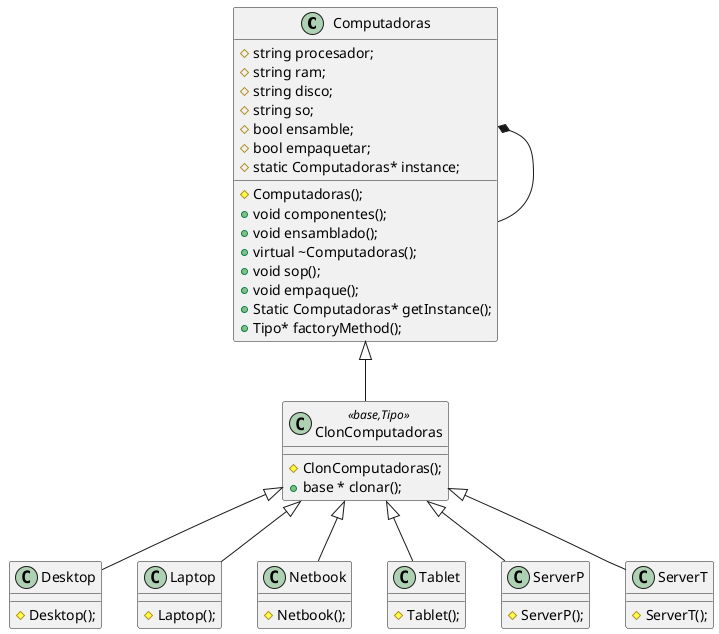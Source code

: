 @startuml

class Computadoras{
		#string procesador;
		#string ram;
		#string disco;
		#string so;
		#bool ensamble;
		#bool empaquetar;
		#static Computadoras* instance;
		#Computadoras();
		+void componentes();
		+void ensamblado();
		+virtual ~Computadoras();
		+void sop();
		+void empaque();
		+Static Computadoras* getInstance();
		+Tipo* factoryMethod();
}


class ClonComputadoras<<base,Tipo>>{
	#ClonComputadoras();
	+base * clonar();
}


class Desktop{
	#Desktop();
}

class Laptop{
		#Laptop();
}

class Netbook{
	#Netbook();
}

class Tablet{
	#Tablet();
}

class ServerP{
	#ServerP();
}

class ServerT{
	#ServerT();
}

ClonComputadoras <|-- Laptop
ClonComputadoras <|-- Desktop
ClonComputadoras <|-- Netbook
ClonComputadoras <|-- Tablet
ClonComputadoras <|-- ServerP
ClonComputadoras <|-- ServerT
Computadoras <|-- ClonComputadoras
Computadoras*-Computadoras

@enduml

